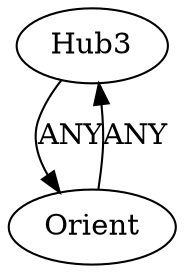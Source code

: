 /* Created by igraph 0.10.2 */
digraph {
  0 [
    instance=Hub3_instance_4
    label=Hub3
  ];
  1 [
    instance=Orient
    label=Orient
  ];

  0 -> 1 [
    label=ANY
  ];
  1 -> 0 [
    label=ANY
  ];
}

